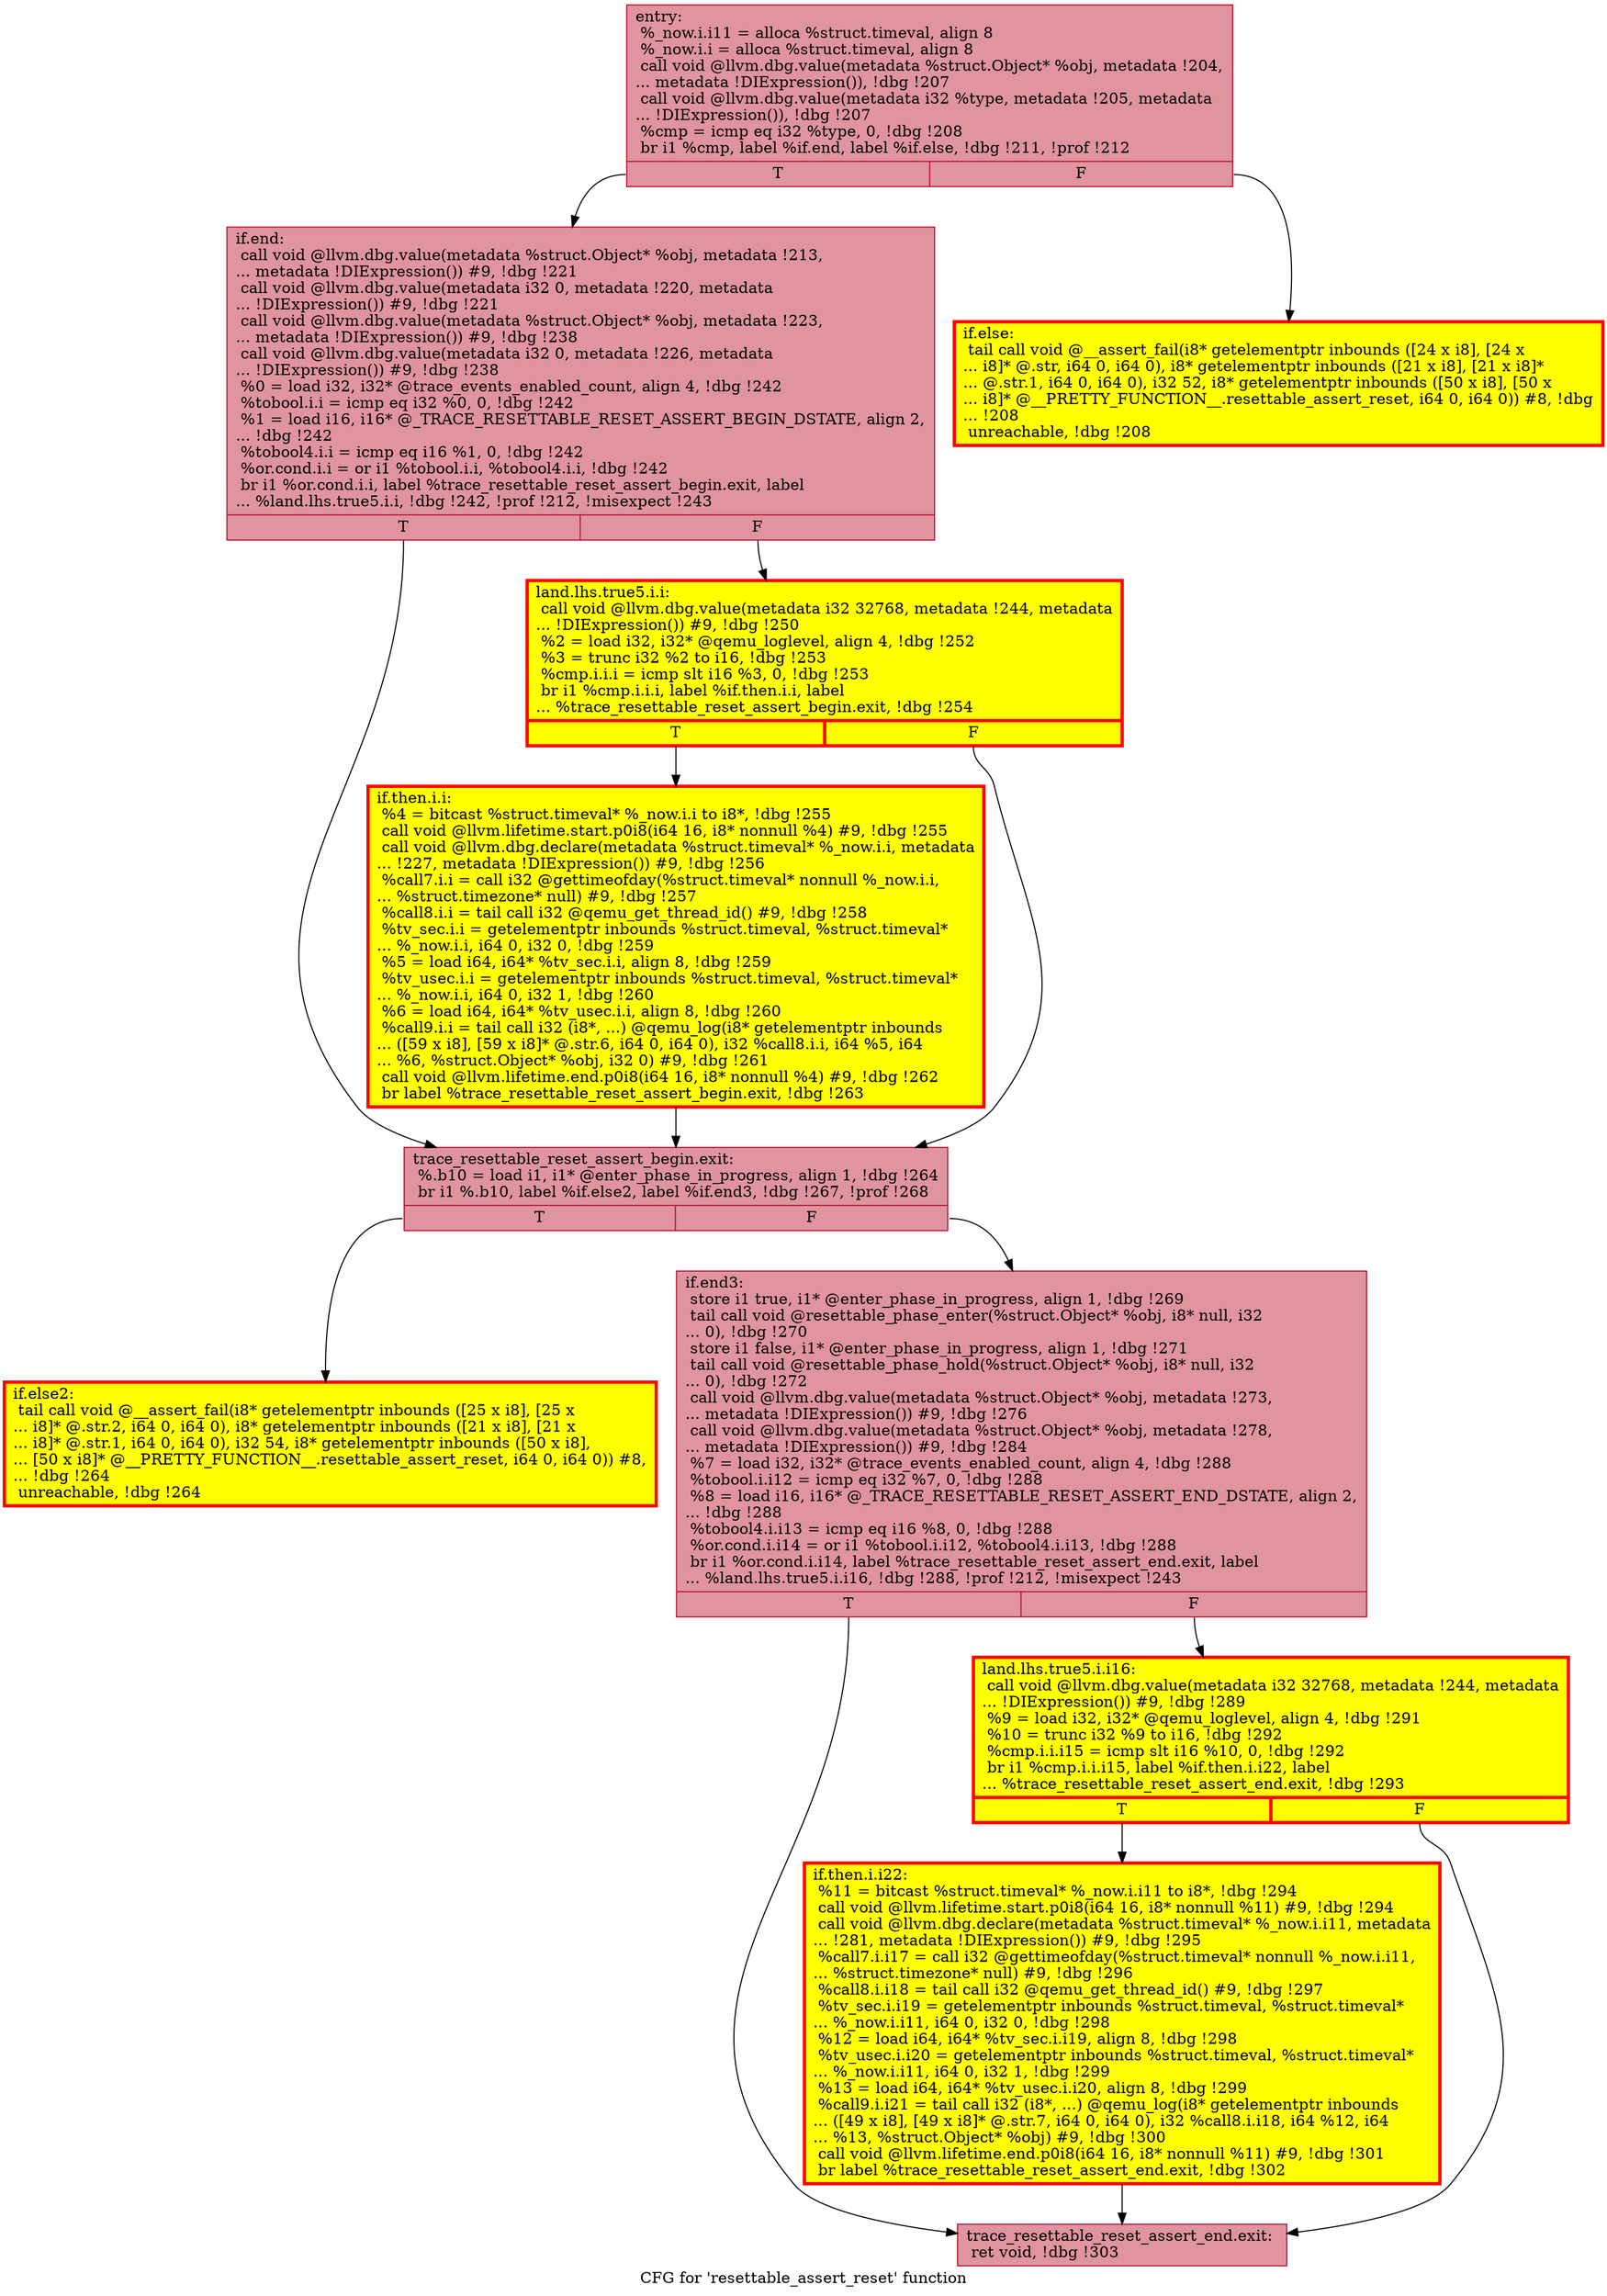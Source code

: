 digraph "CFG for 'resettable_assert_reset' function" {
	label="CFG for 'resettable_assert_reset' function";

	Node0x55ae14e48110 [shape=record,color="#b70d28ff", style=filled, fillcolor="#b70d2870",label="{entry:\l  %_now.i.i11 = alloca %struct.timeval, align 8\l  %_now.i.i = alloca %struct.timeval, align 8\l  call void @llvm.dbg.value(metadata %struct.Object* %obj, metadata !204,\l... metadata !DIExpression()), !dbg !207\l  call void @llvm.dbg.value(metadata i32 %type, metadata !205, metadata\l... !DIExpression()), !dbg !207\l  %cmp = icmp eq i32 %type, 0, !dbg !208\l  br i1 %cmp, label %if.end, label %if.else, !dbg !211, !prof !212\l|{<s0>T|<s1>F}}"];
	Node0x55ae14e48110:s0 -> Node0x55ae14e55d90;
	Node0x55ae14e48110:s1 -> Node0x55ae14e55de0;
	Node0x55ae14e55de0 [shape=record,penwidth=3.0, style="filled", color="red", fillcolor="yellow",label="{if.else:                                          \l  tail call void @__assert_fail(i8* getelementptr inbounds ([24 x i8], [24 x\l... i8]* @.str, i64 0, i64 0), i8* getelementptr inbounds ([21 x i8], [21 x i8]*\l... @.str.1, i64 0, i64 0), i32 52, i8* getelementptr inbounds ([50 x i8], [50 x\l... i8]* @__PRETTY_FUNCTION__.resettable_assert_reset, i64 0, i64 0)) #8, !dbg\l... !208\l  unreachable, !dbg !208\l}"];
	Node0x55ae14e55d90 [shape=record,color="#b70d28ff", style=filled, fillcolor="#b70d2870",label="{if.end:                                           \l  call void @llvm.dbg.value(metadata %struct.Object* %obj, metadata !213,\l... metadata !DIExpression()) #9, !dbg !221\l  call void @llvm.dbg.value(metadata i32 0, metadata !220, metadata\l... !DIExpression()) #9, !dbg !221\l  call void @llvm.dbg.value(metadata %struct.Object* %obj, metadata !223,\l... metadata !DIExpression()) #9, !dbg !238\l  call void @llvm.dbg.value(metadata i32 0, metadata !226, metadata\l... !DIExpression()) #9, !dbg !238\l  %0 = load i32, i32* @trace_events_enabled_count, align 4, !dbg !242\l  %tobool.i.i = icmp eq i32 %0, 0, !dbg !242\l  %1 = load i16, i16* @_TRACE_RESETTABLE_RESET_ASSERT_BEGIN_DSTATE, align 2,\l... !dbg !242\l  %tobool4.i.i = icmp eq i16 %1, 0, !dbg !242\l  %or.cond.i.i = or i1 %tobool.i.i, %tobool4.i.i, !dbg !242\l  br i1 %or.cond.i.i, label %trace_resettable_reset_assert_begin.exit, label\l... %land.lhs.true5.i.i, !dbg !242, !prof !212, !misexpect !243\l|{<s0>T|<s1>F}}"];
	Node0x55ae14e55d90:s0 -> Node0x55ae14e91930;
	Node0x55ae14e55d90:s1 -> Node0x55ae14e9f3a0;
	Node0x55ae14e9f3a0 [shape=record,penwidth=3.0, style="filled", color="red", fillcolor="yellow",label="{land.lhs.true5.i.i:                               \l  call void @llvm.dbg.value(metadata i32 32768, metadata !244, metadata\l... !DIExpression()) #9, !dbg !250\l  %2 = load i32, i32* @qemu_loglevel, align 4, !dbg !252\l  %3 = trunc i32 %2 to i16, !dbg !253\l  %cmp.i.i.i = icmp slt i16 %3, 0, !dbg !253\l  br i1 %cmp.i.i.i, label %if.then.i.i, label\l... %trace_resettable_reset_assert_begin.exit, !dbg !254\l|{<s0>T|<s1>F}}"];
	Node0x55ae14e9f3a0:s0 -> Node0x55ae14ee4a90;
	Node0x55ae14e9f3a0:s1 -> Node0x55ae14e91930;
	Node0x55ae14ee4a90 [shape=record,penwidth=3.0, style="filled", color="red", fillcolor="yellow",label="{if.then.i.i:                                      \l  %4 = bitcast %struct.timeval* %_now.i.i to i8*, !dbg !255\l  call void @llvm.lifetime.start.p0i8(i64 16, i8* nonnull %4) #9, !dbg !255\l  call void @llvm.dbg.declare(metadata %struct.timeval* %_now.i.i, metadata\l... !227, metadata !DIExpression()) #9, !dbg !256\l  %call7.i.i = call i32 @gettimeofday(%struct.timeval* nonnull %_now.i.i,\l... %struct.timezone* null) #9, !dbg !257\l  %call8.i.i = tail call i32 @qemu_get_thread_id() #9, !dbg !258\l  %tv_sec.i.i = getelementptr inbounds %struct.timeval, %struct.timeval*\l... %_now.i.i, i64 0, i32 0, !dbg !259\l  %5 = load i64, i64* %tv_sec.i.i, align 8, !dbg !259\l  %tv_usec.i.i = getelementptr inbounds %struct.timeval, %struct.timeval*\l... %_now.i.i, i64 0, i32 1, !dbg !260\l  %6 = load i64, i64* %tv_usec.i.i, align 8, !dbg !260\l  %call9.i.i = tail call i32 (i8*, ...) @qemu_log(i8* getelementptr inbounds\l... ([59 x i8], [59 x i8]* @.str.6, i64 0, i64 0), i32 %call8.i.i, i64 %5, i64\l... %6, %struct.Object* %obj, i32 0) #9, !dbg !261\l  call void @llvm.lifetime.end.p0i8(i64 16, i8* nonnull %4) #9, !dbg !262\l  br label %trace_resettable_reset_assert_begin.exit, !dbg !263\l}"];
	Node0x55ae14ee4a90 -> Node0x55ae14e91930;
	Node0x55ae14e91930 [shape=record,color="#b70d28ff", style=filled, fillcolor="#b70d2870",label="{trace_resettable_reset_assert_begin.exit:         \l  %.b10 = load i1, i1* @enter_phase_in_progress, align 1, !dbg !264\l  br i1 %.b10, label %if.else2, label %if.end3, !dbg !267, !prof !268\l|{<s0>T|<s1>F}}"];
	Node0x55ae14e91930:s0 -> Node0x55ae14e57ad0;
	Node0x55ae14e91930:s1 -> Node0x55ae14e1ead0;
	Node0x55ae14e57ad0 [shape=record,penwidth=3.0, style="filled", color="red", fillcolor="yellow",label="{if.else2:                                         \l  tail call void @__assert_fail(i8* getelementptr inbounds ([25 x i8], [25 x\l... i8]* @.str.2, i64 0, i64 0), i8* getelementptr inbounds ([21 x i8], [21 x\l... i8]* @.str.1, i64 0, i64 0), i32 54, i8* getelementptr inbounds ([50 x i8],\l... [50 x i8]* @__PRETTY_FUNCTION__.resettable_assert_reset, i64 0, i64 0)) #8,\l... !dbg !264\l  unreachable, !dbg !264\l}"];
	Node0x55ae14e1ead0 [shape=record,color="#b70d28ff", style=filled, fillcolor="#b70d2870",label="{if.end3:                                          \l  store i1 true, i1* @enter_phase_in_progress, align 1, !dbg !269\l  tail call void @resettable_phase_enter(%struct.Object* %obj, i8* null, i32\l... 0), !dbg !270\l  store i1 false, i1* @enter_phase_in_progress, align 1, !dbg !271\l  tail call void @resettable_phase_hold(%struct.Object* %obj, i8* null, i32\l... 0), !dbg !272\l  call void @llvm.dbg.value(metadata %struct.Object* %obj, metadata !273,\l... metadata !DIExpression()) #9, !dbg !276\l  call void @llvm.dbg.value(metadata %struct.Object* %obj, metadata !278,\l... metadata !DIExpression()) #9, !dbg !284\l  %7 = load i32, i32* @trace_events_enabled_count, align 4, !dbg !288\l  %tobool.i.i12 = icmp eq i32 %7, 0, !dbg !288\l  %8 = load i16, i16* @_TRACE_RESETTABLE_RESET_ASSERT_END_DSTATE, align 2,\l... !dbg !288\l  %tobool4.i.i13 = icmp eq i16 %8, 0, !dbg !288\l  %or.cond.i.i14 = or i1 %tobool.i.i12, %tobool4.i.i13, !dbg !288\l  br i1 %or.cond.i.i14, label %trace_resettable_reset_assert_end.exit, label\l... %land.lhs.true5.i.i16, !dbg !288, !prof !212, !misexpect !243\l|{<s0>T|<s1>F}}"];
	Node0x55ae14e1ead0:s0 -> Node0x55ae14edcbb0;
	Node0x55ae14e1ead0:s1 -> Node0x55ae14e920a0;
	Node0x55ae14e920a0 [shape=record,penwidth=3.0, style="filled", color="red", fillcolor="yellow",label="{land.lhs.true5.i.i16:                             \l  call void @llvm.dbg.value(metadata i32 32768, metadata !244, metadata\l... !DIExpression()) #9, !dbg !289\l  %9 = load i32, i32* @qemu_loglevel, align 4, !dbg !291\l  %10 = trunc i32 %9 to i16, !dbg !292\l  %cmp.i.i.i15 = icmp slt i16 %10, 0, !dbg !292\l  br i1 %cmp.i.i.i15, label %if.then.i.i22, label\l... %trace_resettable_reset_assert_end.exit, !dbg !293\l|{<s0>T|<s1>F}}"];
	Node0x55ae14e920a0:s0 -> Node0x55ae14e1f030;
	Node0x55ae14e920a0:s1 -> Node0x55ae14edcbb0;
	Node0x55ae14e1f030 [shape=record,penwidth=3.0, style="filled", color="red", fillcolor="yellow",label="{if.then.i.i22:                                    \l  %11 = bitcast %struct.timeval* %_now.i.i11 to i8*, !dbg !294\l  call void @llvm.lifetime.start.p0i8(i64 16, i8* nonnull %11) #9, !dbg !294\l  call void @llvm.dbg.declare(metadata %struct.timeval* %_now.i.i11, metadata\l... !281, metadata !DIExpression()) #9, !dbg !295\l  %call7.i.i17 = call i32 @gettimeofday(%struct.timeval* nonnull %_now.i.i11,\l... %struct.timezone* null) #9, !dbg !296\l  %call8.i.i18 = tail call i32 @qemu_get_thread_id() #9, !dbg !297\l  %tv_sec.i.i19 = getelementptr inbounds %struct.timeval, %struct.timeval*\l... %_now.i.i11, i64 0, i32 0, !dbg !298\l  %12 = load i64, i64* %tv_sec.i.i19, align 8, !dbg !298\l  %tv_usec.i.i20 = getelementptr inbounds %struct.timeval, %struct.timeval*\l... %_now.i.i11, i64 0, i32 1, !dbg !299\l  %13 = load i64, i64* %tv_usec.i.i20, align 8, !dbg !299\l  %call9.i.i21 = tail call i32 (i8*, ...) @qemu_log(i8* getelementptr inbounds\l... ([49 x i8], [49 x i8]* @.str.7, i64 0, i64 0), i32 %call8.i.i18, i64 %12, i64\l... %13, %struct.Object* %obj) #9, !dbg !300\l  call void @llvm.lifetime.end.p0i8(i64 16, i8* nonnull %11) #9, !dbg !301\l  br label %trace_resettable_reset_assert_end.exit, !dbg !302\l}"];
	Node0x55ae14e1f030 -> Node0x55ae14edcbb0;
	Node0x55ae14edcbb0 [shape=record,color="#b70d28ff", style=filled, fillcolor="#b70d2870",label="{trace_resettable_reset_assert_end.exit:           \l  ret void, !dbg !303\l}"];
}
